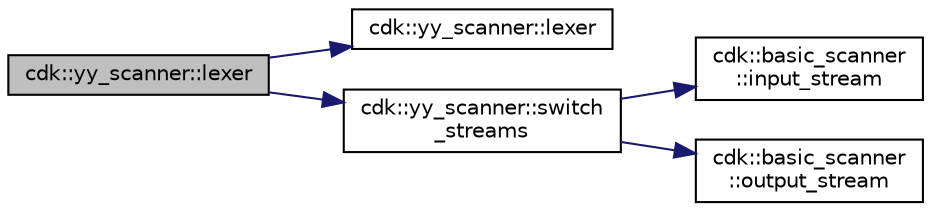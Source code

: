 digraph "cdk::yy_scanner::lexer"
{
 // INTERACTIVE_SVG=YES
 // LATEX_PDF_SIZE
  edge [fontname="Helvetica",fontsize="10",labelfontname="Helvetica",labelfontsize="10"];
  node [fontname="Helvetica",fontsize="10",shape=record];
  rankdir="LR";
  Node1 [label="cdk::yy_scanner::lexer",height=0.2,width=0.4,color="black", fillcolor="grey75", style="filled", fontcolor="black",tooltip=" "];
  Node1 -> Node2 [color="midnightblue",fontsize="10",style="solid",fontname="Helvetica"];
  Node2 [label="cdk::yy_scanner::lexer",height=0.2,width=0.4,color="black", fillcolor="white", style="filled",URL="$classcdk_1_1yy__scanner.html#af233c30070ae174214fa3795c456e2dd",tooltip=" "];
  Node1 -> Node3 [color="midnightblue",fontsize="10",style="solid",fontname="Helvetica"];
  Node3 [label="cdk::yy_scanner::switch\l_streams",height=0.2,width=0.4,color="black", fillcolor="white", style="filled",URL="$classcdk_1_1yy__scanner.html#a523200ba3ded52143ecf27750f5a8288",tooltip=" "];
  Node3 -> Node4 [color="midnightblue",fontsize="10",style="solid",fontname="Helvetica"];
  Node4 [label="cdk::basic_scanner\l::input_stream",height=0.2,width=0.4,color="black", fillcolor="white", style="filled",URL="$classcdk_1_1basic__scanner.html#a1844bebafdea3dddd4533e37c9c493f0",tooltip=" "];
  Node3 -> Node5 [color="midnightblue",fontsize="10",style="solid",fontname="Helvetica"];
  Node5 [label="cdk::basic_scanner\l::output_stream",height=0.2,width=0.4,color="black", fillcolor="white", style="filled",URL="$classcdk_1_1basic__scanner.html#a90349782202ffa3c4afd0368215d5c74",tooltip=" "];
}
